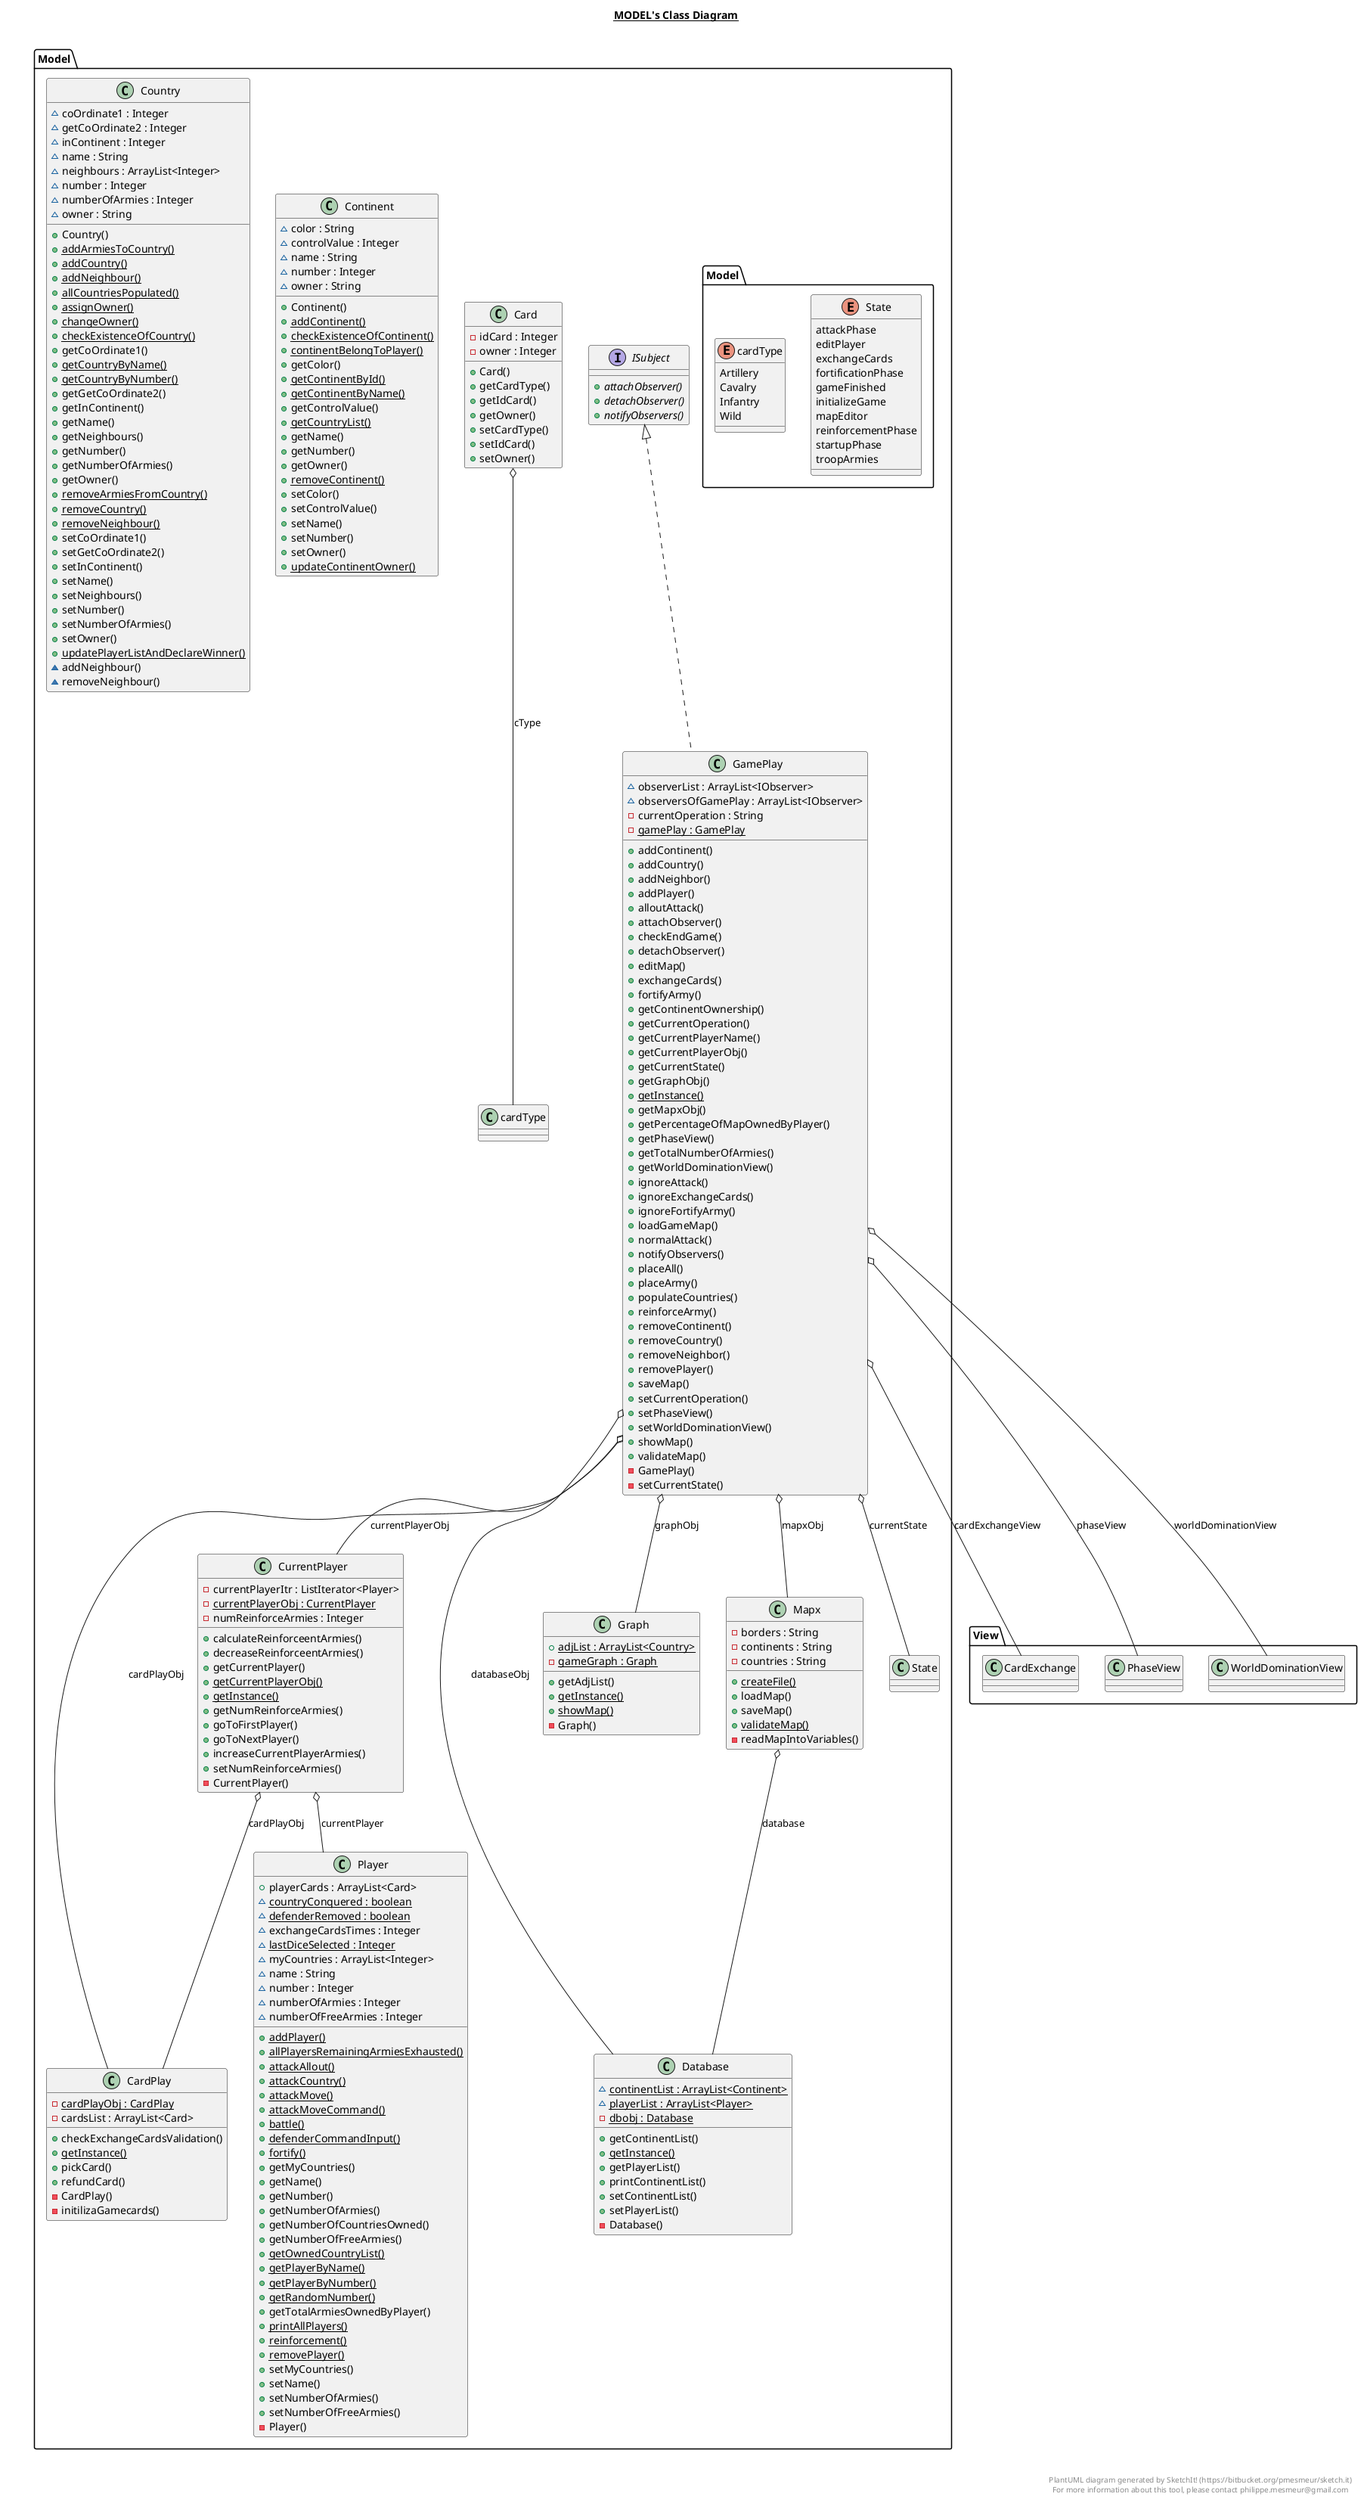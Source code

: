 @startuml

title __MODEL's Class Diagram__\n

  namespace Model {
    namespace Model {
      class Model.Card {
          - idCard : Integer
          - owner : Integer
          + Card()
          + getCardType()
          + getIdCard()
          + getOwner()
          + setCardType()
          + setIdCard()
          + setOwner()
      }
    }
  }
  

  namespace Model {
    namespace Model {
      class Model.CardPlay {
          {static} - cardPlayObj : CardPlay
          - cardsList : ArrayList<Card>
          + checkExchangeCardsValidation()
          {static} + getInstance()
          + pickCard()
          + refundCard()
          - CardPlay()
          - initilizaGamecards()
      }
    }
  }
  

  namespace  Model {
    namespace Model {
      class Model.Continent {
          ~ color : String
          ~ controlValue : Integer
          ~ name : String
          ~ number : Integer
          ~ owner : String
          + Continent()
          {static} + addContinent()
          {static} + checkExistenceOfContinent()
          {static} + continentBelongToPlayer()
          + getColor()
          {static} + getContinentById()
          {static} + getContinentByName()
          + getControlValue()
          {static} + getCountryList()
          + getName()
          + getNumber()
          + getOwner()
          {static} + removeContinent()
          + setColor()
          + setControlValue()
          + setName()
          + setNumber()
          + setOwner()
          {static} + updateContinentOwner()
      }
    }
  }
  

  namespace Model {
    namespace Model {
      class Model.Country {
          ~ coOrdinate1 : Integer
          ~ getCoOrdinate2 : Integer
          ~ inContinent : Integer
          ~ name : String
          ~ neighbours : ArrayList<Integer>
          ~ number : Integer
          ~ numberOfArmies : Integer
          ~ owner : String
          + Country()
          {static} + addArmiesToCountry()
          {static} + addCountry()
          {static} + addNeighbour()
          {static} + allCountriesPopulated()
          {static} + assignOwner()
          {static} + changeOwner()
          {static} + checkExistenceOfCountry()
          + getCoOrdinate1()
          {static} + getCountryByName()
          {static} + getCountryByNumber()
          + getGetCoOrdinate2()
          + getInContinent()
          + getName()
          + getNeighbours()
          + getNumber()
          + getNumberOfArmies()
          + getOwner()
          {static} + removeArmiesFromCountry()
          {static} + removeCountry()
          {static} + removeNeighbour()
          + setCoOrdinate1()
          + setGetCoOrdinate2()
          + setInContinent()
          + setName()
          + setNeighbours()
          + setNumber()
          + setNumberOfArmies()
          + setOwner()
          {static} + updatePlayerListAndDeclareWinner()
          ~ addNeighbour()
          ~ removeNeighbour()
      }
    }
  }
  

  namespace Model {
    namespace Model {
      class Model.CurrentPlayer {
          - currentPlayerItr : ListIterator<Player>
          {static} - currentPlayerObj : CurrentPlayer
          - numReinforceArmies : Integer
          + calculateReinforceentArmies()
          + decreaseReinforceentArmies()
          + getCurrentPlayer()
          {static} + getCurrentPlayerObj()
          {static} + getInstance()
          + getNumReinforceArmies()
          + goToFirstPlayer()
          + goToNextPlayer()
          + increaseCurrentPlayerArmies()
          + setNumReinforceArmies()
          - CurrentPlayer()
      }
    }
  }
  

  namespace  Model{
    namespace Model {
      class Model.Database {
          {static} ~ continentList : ArrayList<Continent>
          {static} ~ playerList : ArrayList<Player>
          {static} - dbobj : Database
          + getContinentList()
          {static} + getInstance()
          + getPlayerList()
          + printContinentList()
          + setContinentList()
          + setPlayerList()
          - Database()
      }
    }
  }
  

  namespace Model {
    namespace Model {
      class Model.GamePlay {
          ~ observerList : ArrayList<IObserver>
          ~ observersOfGamePlay : ArrayList<IObserver>
          - currentOperation : String
          {static} - gamePlay : GamePlay
          + addContinent()
          + addCountry()
          + addNeighbor()
          + addPlayer()
          + alloutAttack()
          + attachObserver()
          + checkEndGame()
          + detachObserver()
          + editMap()
          + exchangeCards()
          + fortifyArmy()
          + getContinentOwnership()
          + getCurrentOperation()
          + getCurrentPlayerName()
          + getCurrentPlayerObj()
          + getCurrentState()
          + getGraphObj()
          {static} + getInstance()
          + getMapxObj()
          + getPercentageOfMapOwnedByPlayer()
          + getPhaseView()
          + getTotalNumberOfArmies()
          + getWorldDominationView()
          + ignoreAttack()
          + ignoreExchangeCards()
          + ignoreFortifyArmy()
          + loadGameMap()
          + normalAttack()
          + notifyObservers()
          + placeAll()
          + placeArmy()
          + populateCountries()
          + reinforceArmy()
          + removeContinent()
          + removeCountry()
          + removeNeighbor()
          + removePlayer()
          + saveMap()
          + setCurrentOperation()
          + setPhaseView()
          + setWorldDominationView()
          + showMap()
          + validateMap()
          - GamePlay()
          - setCurrentState()
      }
    }
  }
  

  namespace Model {
    namespace Model {
      class Model.Graph {
          {static} + adjList : ArrayList<Country>
          {static} - gameGraph : Graph
          + getAdjList()
          {static} + getInstance()
          {static} + showMap()
          - Graph()
      }
    }
  }
  

  namespace Model {
    namespace Model {
      interface Model.ISubject {
          {abstract} + attachObserver()
          {abstract} + detachObserver()
          {abstract} + notifyObservers()
      }
    }
  }
  

  namespace Model {
    namespace Model {
      class Model.Mapx {
          - borders : String
          - continents : String
          - countries : String
          {static} + createFile()
          + loadMap()
          + saveMap()
          {static} + validateMap()
          - readMapIntoVariables()
      }
    }
  }
  

  namespace Model {
    namespace Model {
      class Model.Player {
          + playerCards : ArrayList<Card>
          {static} ~ countryConquered : boolean
          {static} ~ defenderRemoved : boolean
          ~ exchangeCardsTimes : Integer
          {static} ~ lastDiceSelected : Integer
          ~ myCountries : ArrayList<Integer>
          ~ name : String
          ~ number : Integer
          ~ numberOfArmies : Integer
          ~ numberOfFreeArmies : Integer
          {static} + addPlayer()
          {static} + allPlayersRemainingArmiesExhausted()
          {static} + attackAllout()
          {static} + attackCountry()
          {static} + attackMove()
          {static} + attackMoveCommand()
          {static} + battle()
          {static} + defenderCommandInput()
          {static} + fortify()
          + getMyCountries()
          + getName()
          + getNumber()
          + getNumberOfArmies()
          + getNumberOfCountriesOwned()
          + getNumberOfFreeArmies()
          {static} + getOwnedCountryList()
          {static} + getPlayerByName()
          {static} + getPlayerByNumber()
          {static} + getRandomNumber()
          + getTotalArmiesOwnedByPlayer()
          {static} + printAllPlayers()
          {static} + reinforcement()
          {static} + removePlayer()
          + setMyCountries()
          + setName()
          + setNumberOfArmies()
          + setNumberOfFreeArmies()
          - Player()
      }
    }
  }
  

  namespace Model {
    namespace Model {
      enum State {
        attackPhase
        editPlayer
        exchangeCards
        fortificationPhase
        gameFinished
        initializeGame
        mapEditor
        reinforcementPhase
        startupPhase
        troopArmies
      }
    }
  }
  

  namespace Model {
    namespace Model {
      enum cardType {
        Artillery
        Cavalry
        Infantry
        Wild
      }
    }
  }
  

  Model.Card o-- Model.cardType : cType
  Model.CurrentPlayer o-- Model.Player : currentPlayer
  Model.CurrentPlayer o-- Model.CardPlay : cardPlayObj
  Model.GamePlay .up.|> Model.ISubject
  Model.GamePlay o-- View.CardExchange : cardExchangeView
  Model.GamePlay o-- View.PhaseView : phaseView
  Model.GamePlay o-- View.WorldDominationView : worldDominationView
  Model.GamePlay o-- Model.CardPlay : cardPlayObj
  Model.GamePlay o-- Model.CurrentPlayer : currentPlayerObj
  Model.GamePlay o-- Model.State : currentState
  Model.GamePlay o-- Model.Database : databaseObj
  Model.GamePlay o-- Model.Graph : graphObj
  Model.GamePlay o-- Model.Mapx : mapxObj
  Model.Mapx o-- Model.Database : database


right footer


PlantUML diagram generated by SketchIt! (https://bitbucket.org/pmesmeur/sketch.it)
For more information about this tool, please contact philippe.mesmeur@gmail.com
endfooter

@enduml
